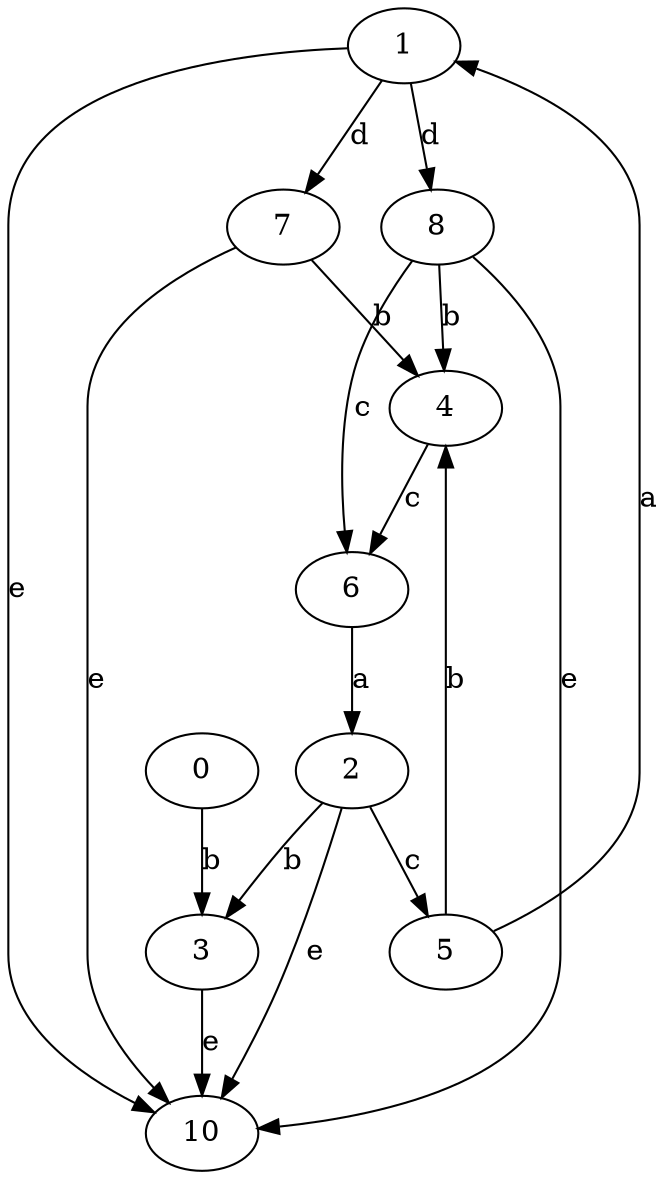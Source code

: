 strict digraph  {
1;
2;
3;
4;
5;
6;
7;
8;
0;
10;
1 -> 7  [label=d];
1 -> 8  [label=d];
1 -> 10  [label=e];
2 -> 3  [label=b];
2 -> 5  [label=c];
2 -> 10  [label=e];
3 -> 10  [label=e];
4 -> 6  [label=c];
5 -> 1  [label=a];
5 -> 4  [label=b];
6 -> 2  [label=a];
7 -> 4  [label=b];
7 -> 10  [label=e];
8 -> 4  [label=b];
8 -> 6  [label=c];
8 -> 10  [label=e];
0 -> 3  [label=b];
}
